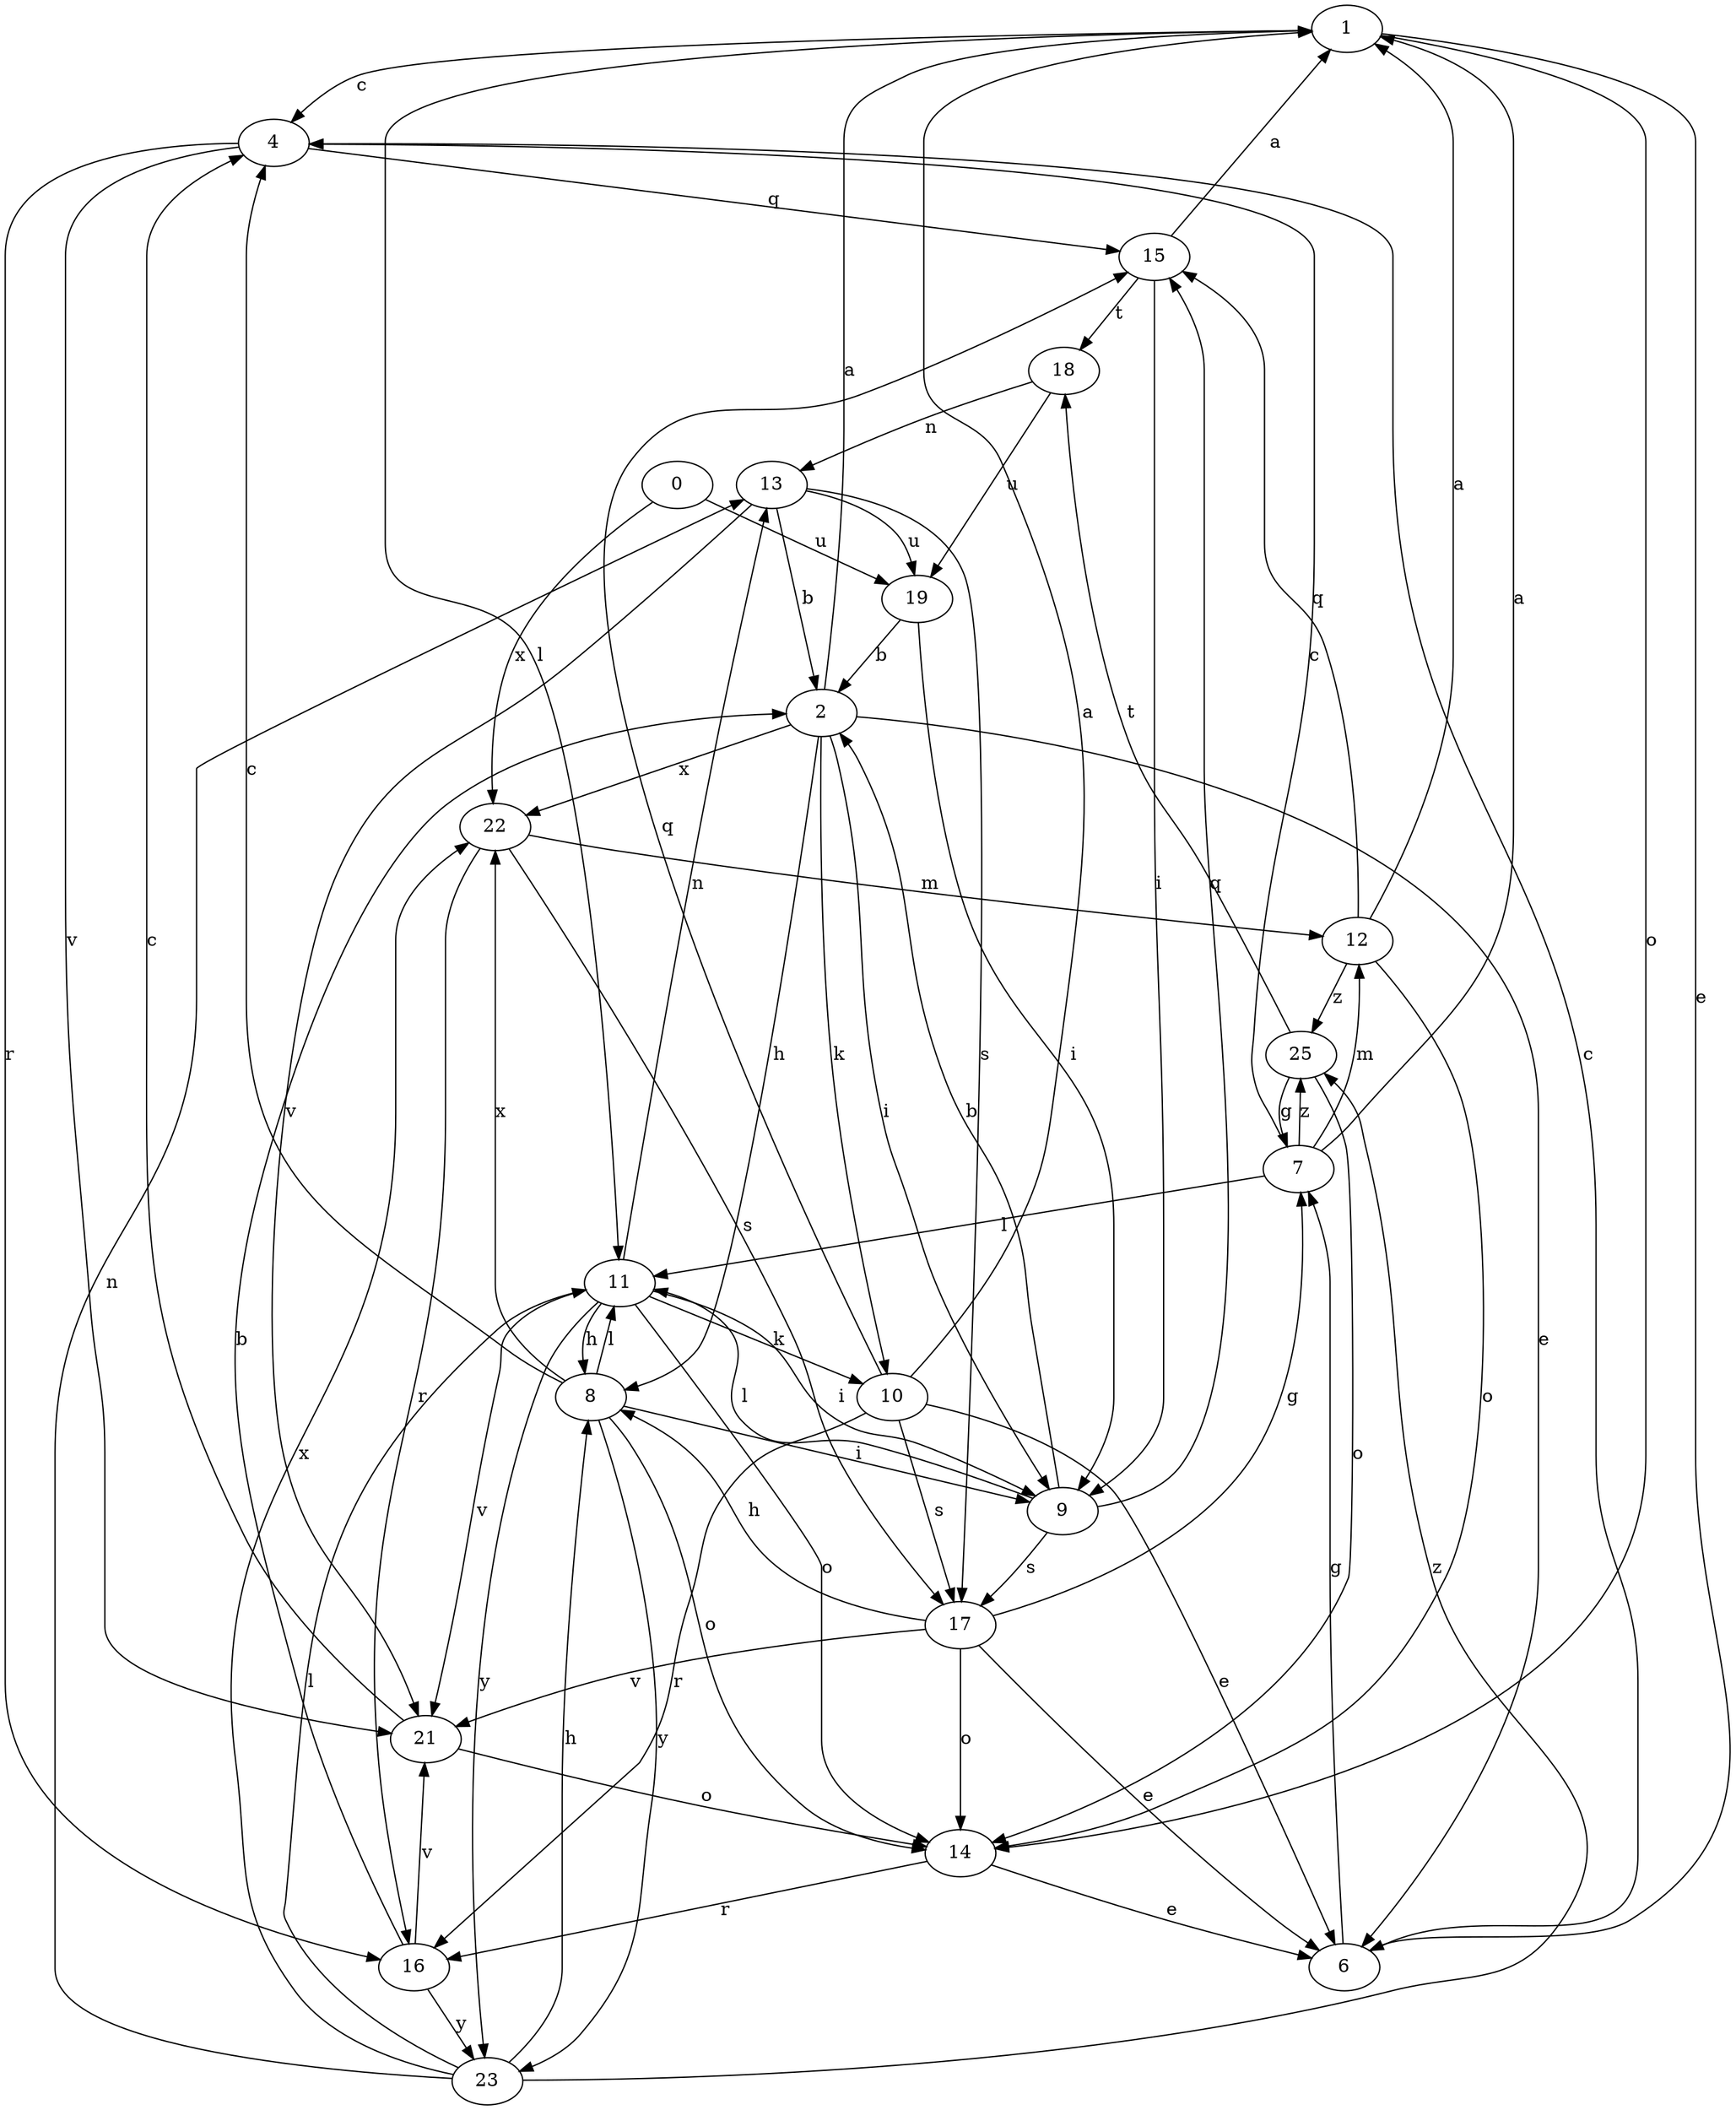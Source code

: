 strict digraph  {
1;
2;
4;
6;
7;
8;
9;
10;
11;
12;
13;
14;
15;
16;
17;
18;
19;
21;
22;
23;
0;
25;
1 -> 4  [label=c];
1 -> 6  [label=e];
1 -> 11  [label=l];
1 -> 14  [label=o];
2 -> 1  [label=a];
2 -> 6  [label=e];
2 -> 8  [label=h];
2 -> 9  [label=i];
2 -> 10  [label=k];
2 -> 22  [label=x];
4 -> 15  [label=q];
4 -> 16  [label=r];
4 -> 21  [label=v];
6 -> 4  [label=c];
6 -> 7  [label=g];
7 -> 1  [label=a];
7 -> 4  [label=c];
7 -> 11  [label=l];
7 -> 12  [label=m];
7 -> 25  [label=z];
8 -> 4  [label=c];
8 -> 9  [label=i];
8 -> 11  [label=l];
8 -> 14  [label=o];
8 -> 22  [label=x];
8 -> 23  [label=y];
9 -> 2  [label=b];
9 -> 11  [label=l];
9 -> 15  [label=q];
9 -> 17  [label=s];
10 -> 1  [label=a];
10 -> 6  [label=e];
10 -> 15  [label=q];
10 -> 16  [label=r];
10 -> 17  [label=s];
11 -> 8  [label=h];
11 -> 9  [label=i];
11 -> 10  [label=k];
11 -> 13  [label=n];
11 -> 14  [label=o];
11 -> 21  [label=v];
11 -> 23  [label=y];
12 -> 1  [label=a];
12 -> 14  [label=o];
12 -> 15  [label=q];
12 -> 25  [label=z];
13 -> 2  [label=b];
13 -> 17  [label=s];
13 -> 19  [label=u];
13 -> 21  [label=v];
14 -> 6  [label=e];
14 -> 16  [label=r];
15 -> 1  [label=a];
15 -> 9  [label=i];
15 -> 18  [label=t];
16 -> 2  [label=b];
16 -> 21  [label=v];
16 -> 23  [label=y];
17 -> 6  [label=e];
17 -> 7  [label=g];
17 -> 8  [label=h];
17 -> 14  [label=o];
17 -> 21  [label=v];
18 -> 13  [label=n];
18 -> 19  [label=u];
19 -> 2  [label=b];
19 -> 9  [label=i];
21 -> 4  [label=c];
21 -> 14  [label=o];
22 -> 12  [label=m];
22 -> 16  [label=r];
22 -> 17  [label=s];
23 -> 8  [label=h];
23 -> 11  [label=l];
23 -> 13  [label=n];
23 -> 22  [label=x];
23 -> 25  [label=z];
0 -> 19  [label=u];
0 -> 22  [label=x];
25 -> 7  [label=g];
25 -> 14  [label=o];
25 -> 18  [label=t];
}
